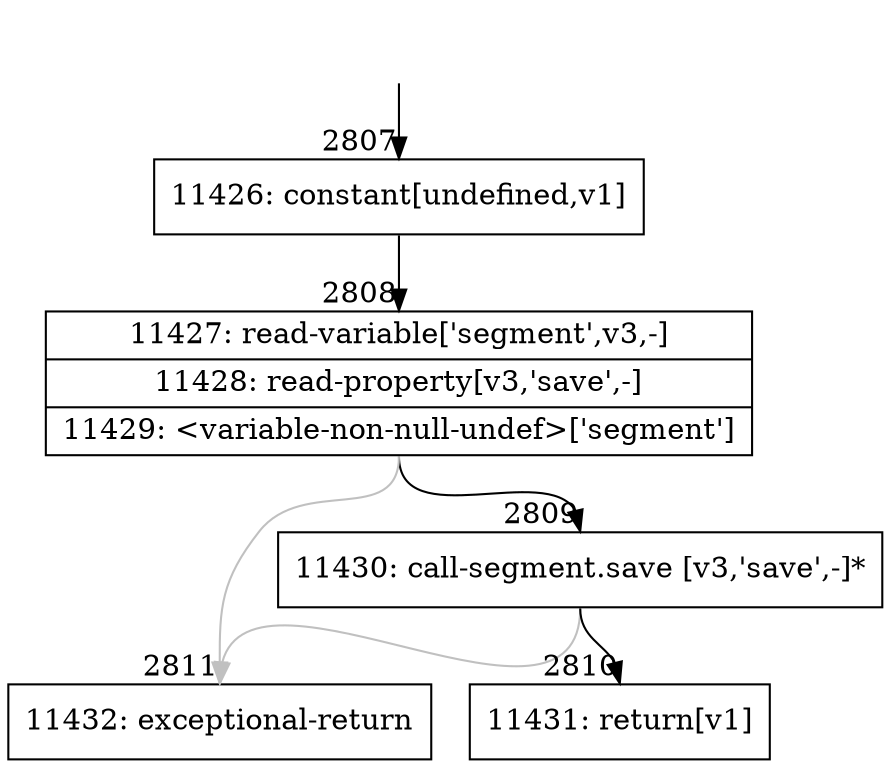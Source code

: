 digraph {
rankdir="TD"
BB_entry266[shape=none,label=""];
BB_entry266 -> BB2807 [tailport=s, headport=n, headlabel="    2807"]
BB2807 [shape=record label="{11426: constant[undefined,v1]}" ] 
BB2807 -> BB2808 [tailport=s, headport=n, headlabel="      2808"]
BB2808 [shape=record label="{11427: read-variable['segment',v3,-]|11428: read-property[v3,'save',-]|11429: \<variable-non-null-undef\>['segment']}" ] 
BB2808 -> BB2809 [tailport=s, headport=n, headlabel="      2809"]
BB2808 -> BB2811 [tailport=s, headport=n, color=gray, headlabel="      2811"]
BB2809 [shape=record label="{11430: call-segment.save [v3,'save',-]*}" ] 
BB2809 -> BB2810 [tailport=s, headport=n, headlabel="      2810"]
BB2809 -> BB2811 [tailport=s, headport=n, color=gray]
BB2810 [shape=record label="{11431: return[v1]}" ] 
BB2811 [shape=record label="{11432: exceptional-return}" ] 
//#$~ 3080
}
